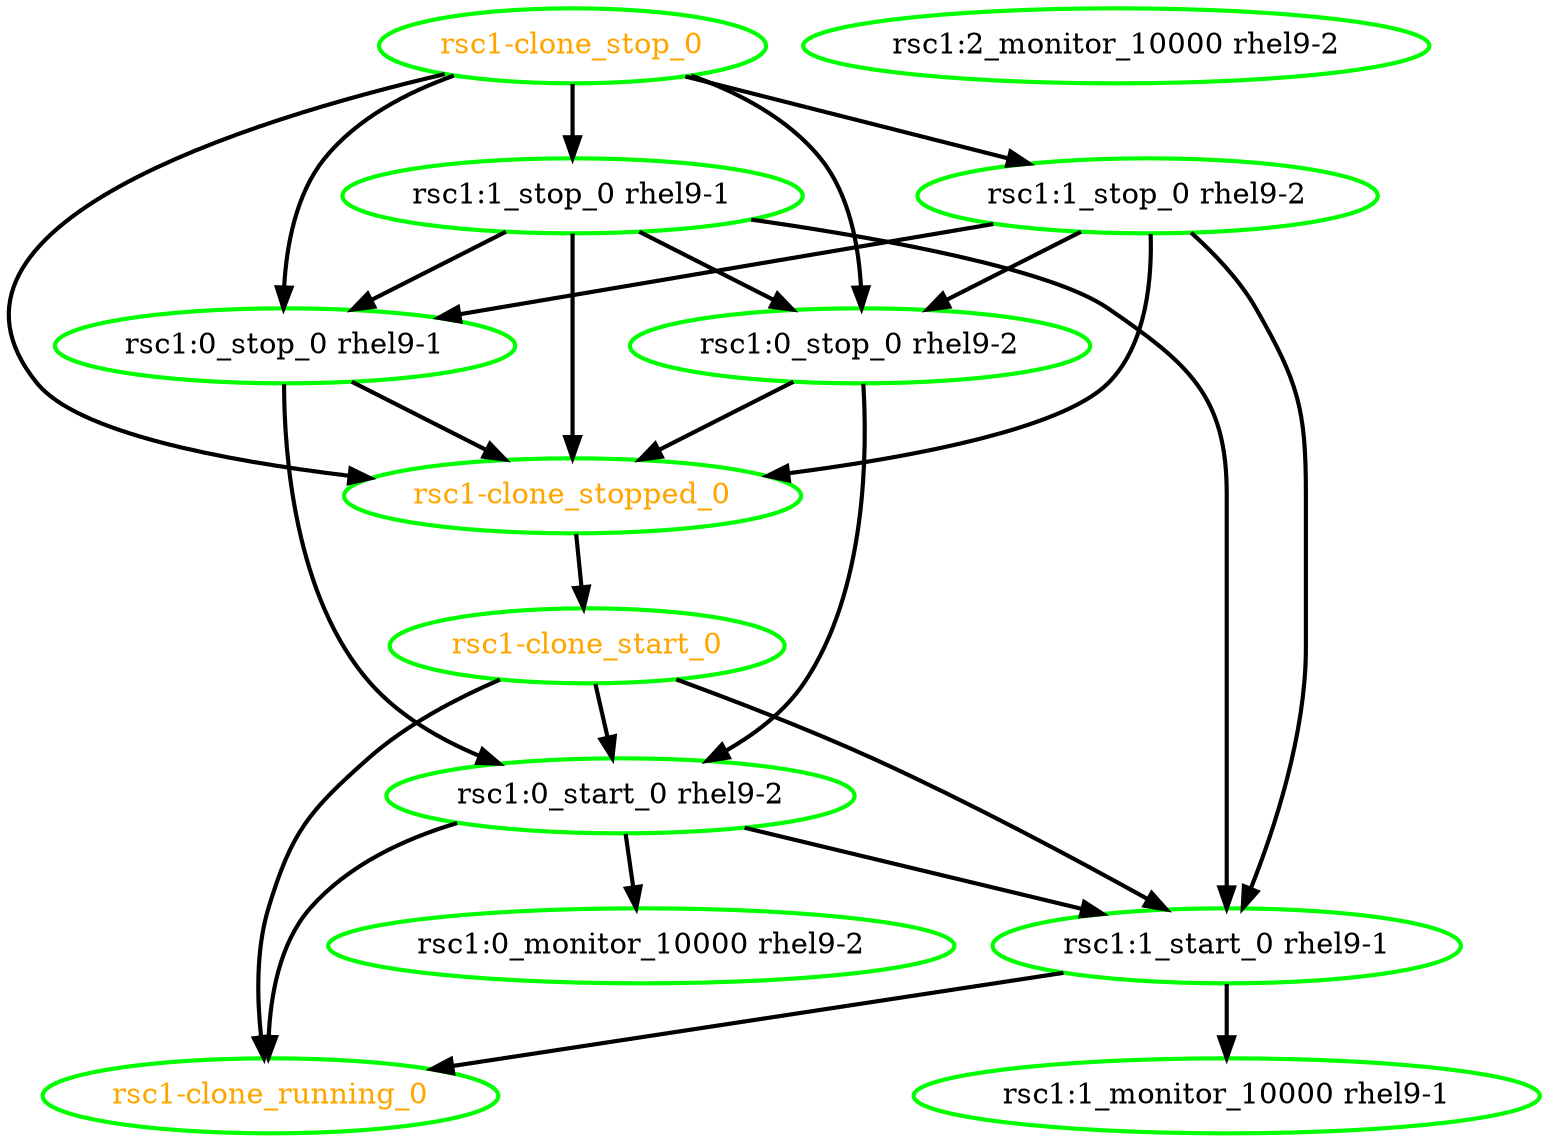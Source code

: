  digraph "g" {
"rsc1-clone_running_0" [ style=bold color="green" fontcolor="orange"]
"rsc1-clone_start_0" -> "rsc1-clone_running_0" [ style = bold]
"rsc1-clone_start_0" -> "rsc1:0_start_0 rhel9-2" [ style = bold]
"rsc1-clone_start_0" -> "rsc1:1_start_0 rhel9-1" [ style = bold]
"rsc1-clone_start_0" [ style=bold color="green" fontcolor="orange"]
"rsc1-clone_stop_0" -> "rsc1-clone_stopped_0" [ style = bold]
"rsc1-clone_stop_0" -> "rsc1:0_stop_0 rhel9-1" [ style = bold]
"rsc1-clone_stop_0" -> "rsc1:0_stop_0 rhel9-2" [ style = bold]
"rsc1-clone_stop_0" -> "rsc1:1_stop_0 rhel9-1" [ style = bold]
"rsc1-clone_stop_0" -> "rsc1:1_stop_0 rhel9-2" [ style = bold]
"rsc1-clone_stop_0" [ style=bold color="green" fontcolor="orange"]
"rsc1-clone_stopped_0" -> "rsc1-clone_start_0" [ style = bold]
"rsc1-clone_stopped_0" [ style=bold color="green" fontcolor="orange"]
"rsc1:0_monitor_10000 rhel9-2" [ style=bold color="green" fontcolor="black"]
"rsc1:0_start_0 rhel9-2" -> "rsc1-clone_running_0" [ style = bold]
"rsc1:0_start_0 rhel9-2" -> "rsc1:0_monitor_10000 rhel9-2" [ style = bold]
"rsc1:0_start_0 rhel9-2" -> "rsc1:1_start_0 rhel9-1" [ style = bold]
"rsc1:0_start_0 rhel9-2" [ style=bold color="green" fontcolor="black"]
"rsc1:0_stop_0 rhel9-1" -> "rsc1-clone_stopped_0" [ style = bold]
"rsc1:0_stop_0 rhel9-1" -> "rsc1:0_start_0 rhel9-2" [ style = bold]
"rsc1:0_stop_0 rhel9-1" [ style=bold color="green" fontcolor="black"]
"rsc1:0_stop_0 rhel9-2" -> "rsc1-clone_stopped_0" [ style = bold]
"rsc1:0_stop_0 rhel9-2" -> "rsc1:0_start_0 rhel9-2" [ style = bold]
"rsc1:0_stop_0 rhel9-2" [ style=bold color="green" fontcolor="black"]
"rsc1:1_monitor_10000 rhel9-1" [ style=bold color="green" fontcolor="black"]
"rsc1:1_start_0 rhel9-1" -> "rsc1-clone_running_0" [ style = bold]
"rsc1:1_start_0 rhel9-1" -> "rsc1:1_monitor_10000 rhel9-1" [ style = bold]
"rsc1:1_start_0 rhel9-1" [ style=bold color="green" fontcolor="black"]
"rsc1:1_stop_0 rhel9-1" -> "rsc1-clone_stopped_0" [ style = bold]
"rsc1:1_stop_0 rhel9-1" -> "rsc1:0_stop_0 rhel9-1" [ style = bold]
"rsc1:1_stop_0 rhel9-1" -> "rsc1:0_stop_0 rhel9-2" [ style = bold]
"rsc1:1_stop_0 rhel9-1" -> "rsc1:1_start_0 rhel9-1" [ style = bold]
"rsc1:1_stop_0 rhel9-1" [ style=bold color="green" fontcolor="black"]
"rsc1:1_stop_0 rhel9-2" -> "rsc1-clone_stopped_0" [ style = bold]
"rsc1:1_stop_0 rhel9-2" -> "rsc1:0_stop_0 rhel9-1" [ style = bold]
"rsc1:1_stop_0 rhel9-2" -> "rsc1:0_stop_0 rhel9-2" [ style = bold]
"rsc1:1_stop_0 rhel9-2" -> "rsc1:1_start_0 rhel9-1" [ style = bold]
"rsc1:1_stop_0 rhel9-2" [ style=bold color="green" fontcolor="black"]
"rsc1:2_monitor_10000 rhel9-2" [ style=bold color="green" fontcolor="black"]
}
